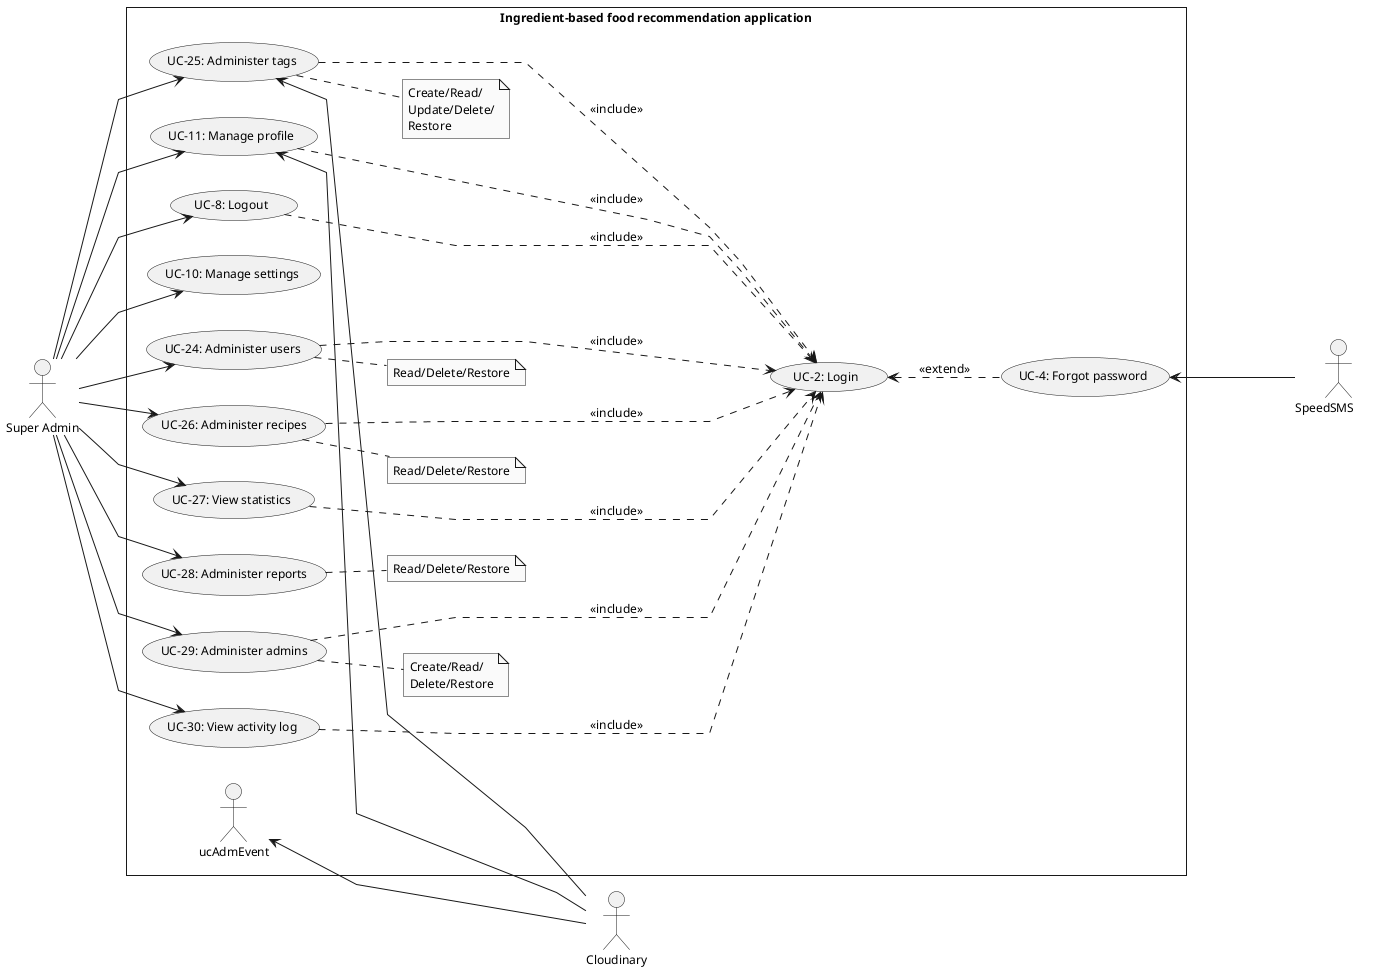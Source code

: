 @startuml SuperAdminUsecase
skinparam style strictuml
skinparam monochrome true
skinparam linetype polyline
skinparam defaultFontSize 12
left to right direction
actor "Super Admin" as admin
actor "Cloudinary" as cl
actor "SpeedSMS         " as sms

rectangle Ingredient-based<U+0020>food<U+0020>recommendation<U+0020>application {
    usecase "UC-2: Login" as ucLogin
    usecase "UC-4: Forgot password" as ucForgotPassword
    usecase "UC-8: Logout" as ucLogout
    usecase "UC-11: Manage profile" as ucManageProfile
    usecase "UC-10: Manage settings" as ucManageSetting

    usecase "UC-24: Administer users" as ucAdmUser
    usecase "UC-25: Administer tags" as ucAdmTags
    usecase "UC-26: Administer recipes" as ucAdmRecipe
    usecase "UC-27: View statistics" as ucViewStatistic
    usecase "UC-28: Administer reports" as ucAdmReport
    usecase "UC-29: Administer admins" as ucAdmAdmin
    usecase "UC-30: View activity log" as ucViewActivityLog

    note "Read/Delete/Restore" as noteAdmUser
    note "Read/Delete/Restore" as noteAdmRecipe
    note "Create/Read/\nUpdate/Delete/\nRestore" as noteAdmTag
    note "Create/Read/\nDelete/Restore" as noteAdmAdmin
    note "Read/Delete/Restore" as noteAdmReport

    admin --> ucAdmUser
        ucAdmUser .. noteAdmUser
    admin --> ucAdmRecipe
        ucAdmRecipe .. noteAdmRecipe
    admin --> ucAdmReport
        ucAdmReport .. noteAdmReport
    admin --> ucAdmTags
        ucAdmTags .. noteAdmTag
    admin --> ucViewStatistic
    admin --> ucViewActivityLog
    admin --> ucManageProfile
    admin --> ucManageSetting
    admin --> ucLogout
    admin --> ucAdmAdmin
        ucAdmAdmin .. noteAdmAdmin

    ucLogout .....> ucLogin : <<include>>
    ucViewStatistic .....> ucLogin : <<include>>
    ucAdmUser .....> ucLogin : <<include>>
    ucAdmRecipe .....> ucLogin : <<include>>
    ucAdmTags .....> ucLogin : <<include>>
    ucManageProfile .....> ucLogin : <<include>>
    ucViewActivityLog .....> ucLogin : <<include>>
    ucAdmAdmin .....> ucLogin : <<include>>

    ucLogin <.. ucForgotPassword : <<extend>>

    cl --up-> ucManageProfile
    cl --up-> ucAdmEvent
    cl --up-> ucAdmTags
    sms --up-> ucForgotPassword
}

@enduml
